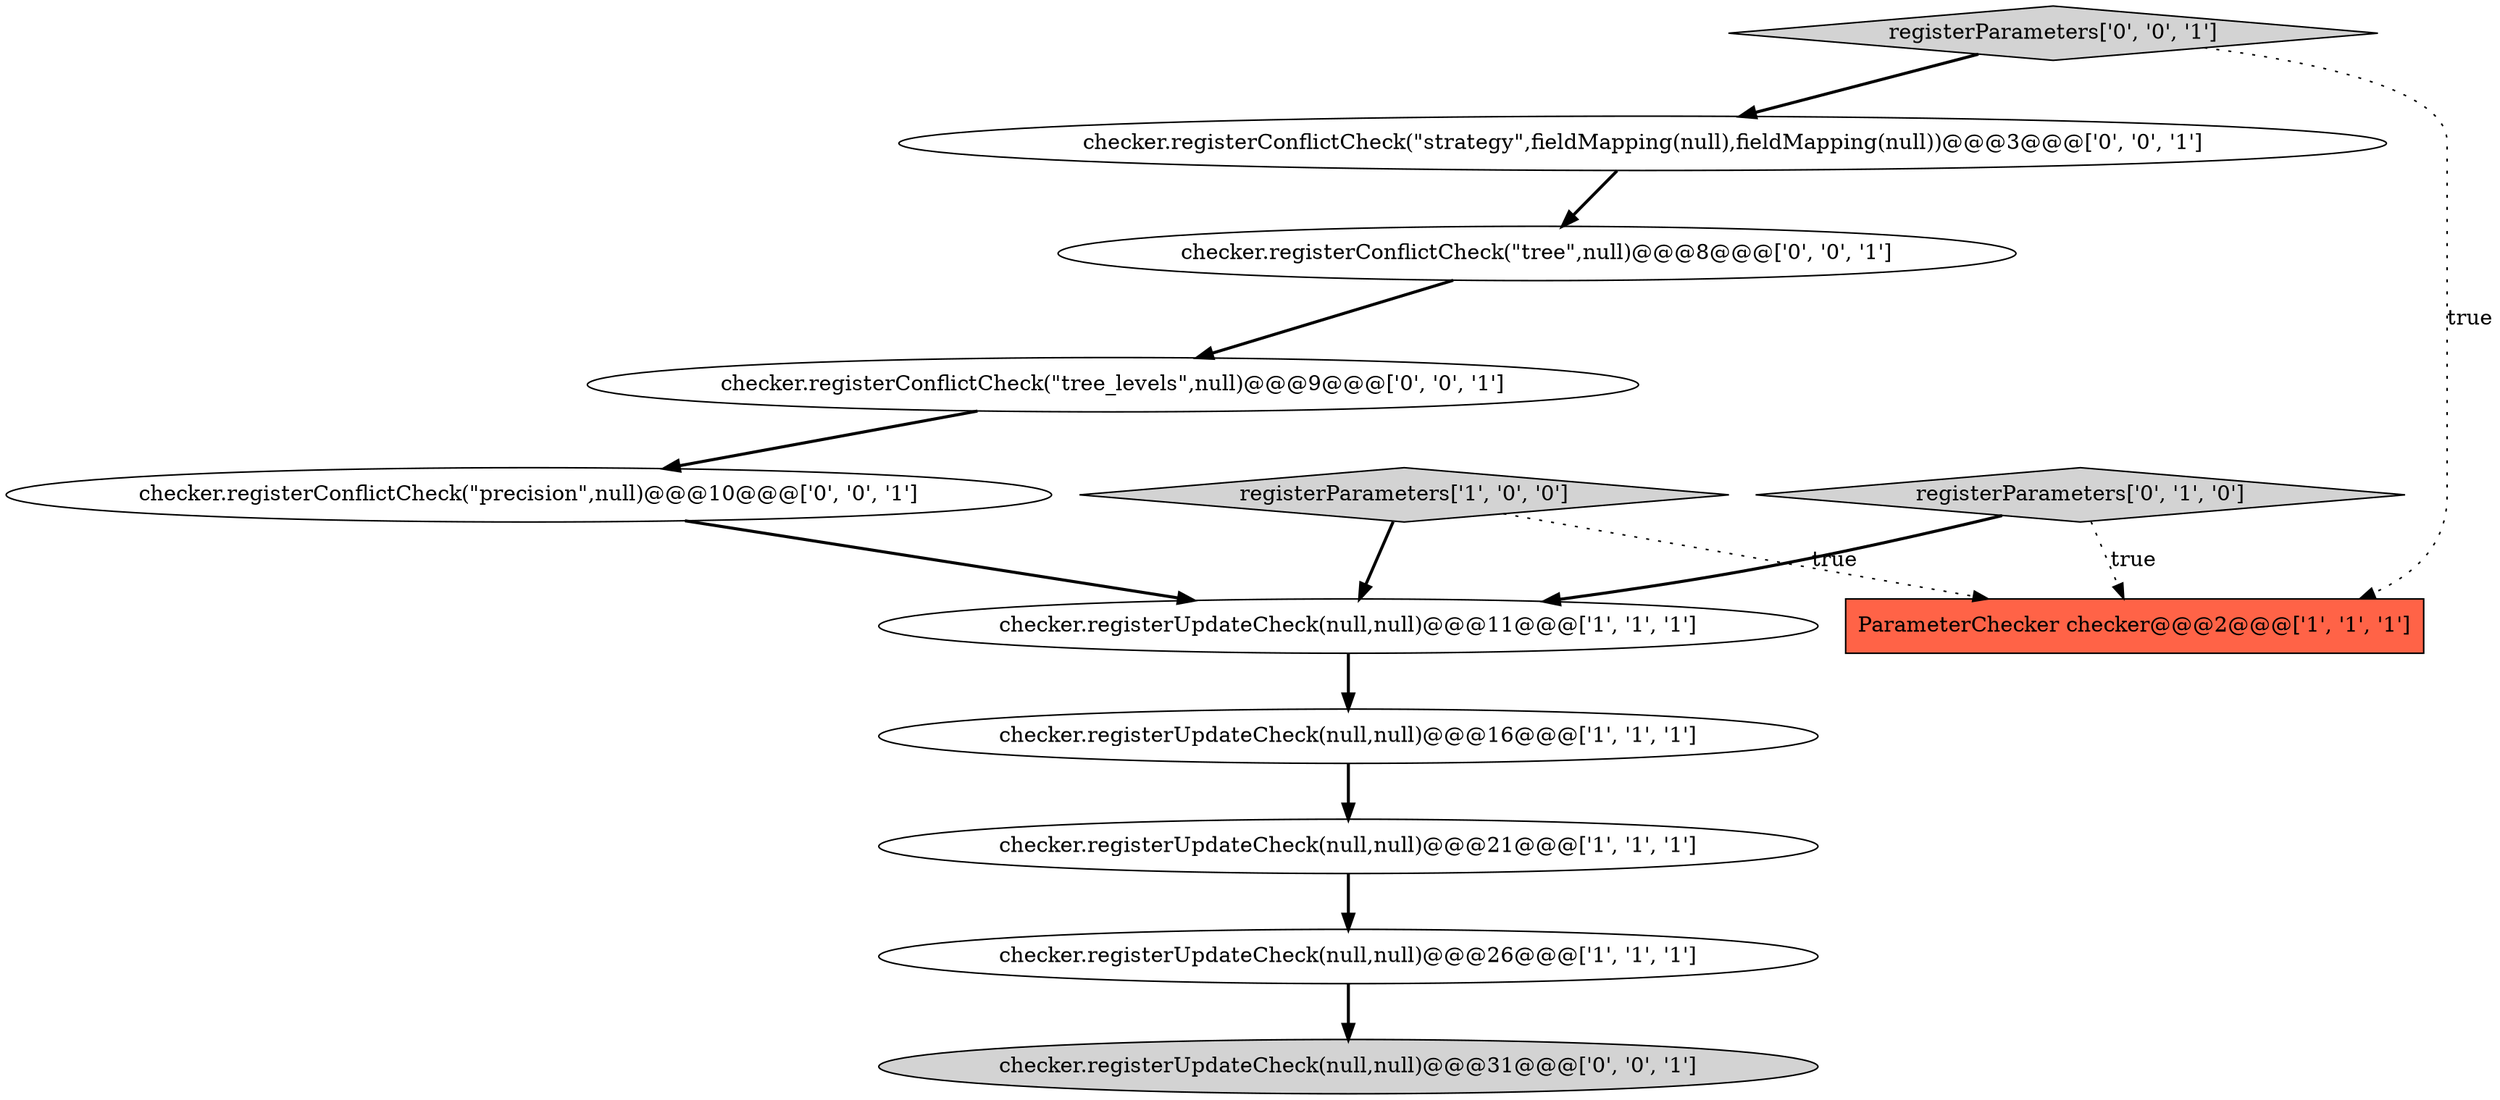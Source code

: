 digraph {
7 [style = filled, label = "checker.registerConflictCheck(\"tree\",null)@@@8@@@['0', '0', '1']", fillcolor = white, shape = ellipse image = "AAA0AAABBB3BBB"];
11 [style = filled, label = "checker.registerUpdateCheck(null,null)@@@31@@@['0', '0', '1']", fillcolor = lightgray, shape = ellipse image = "AAA0AAABBB3BBB"];
4 [style = filled, label = "checker.registerUpdateCheck(null,null)@@@11@@@['1', '1', '1']", fillcolor = white, shape = ellipse image = "AAA0AAABBB1BBB"];
2 [style = filled, label = "checker.registerUpdateCheck(null,null)@@@21@@@['1', '1', '1']", fillcolor = white, shape = ellipse image = "AAA0AAABBB1BBB"];
3 [style = filled, label = "ParameterChecker checker@@@2@@@['1', '1', '1']", fillcolor = tomato, shape = box image = "AAA0AAABBB1BBB"];
10 [style = filled, label = "checker.registerConflictCheck(\"precision\",null)@@@10@@@['0', '0', '1']", fillcolor = white, shape = ellipse image = "AAA0AAABBB3BBB"];
8 [style = filled, label = "registerParameters['0', '0', '1']", fillcolor = lightgray, shape = diamond image = "AAA0AAABBB3BBB"];
6 [style = filled, label = "registerParameters['0', '1', '0']", fillcolor = lightgray, shape = diamond image = "AAA0AAABBB2BBB"];
0 [style = filled, label = "checker.registerUpdateCheck(null,null)@@@26@@@['1', '1', '1']", fillcolor = white, shape = ellipse image = "AAA0AAABBB1BBB"];
1 [style = filled, label = "checker.registerUpdateCheck(null,null)@@@16@@@['1', '1', '1']", fillcolor = white, shape = ellipse image = "AAA0AAABBB1BBB"];
12 [style = filled, label = "checker.registerConflictCheck(\"tree_levels\",null)@@@9@@@['0', '0', '1']", fillcolor = white, shape = ellipse image = "AAA0AAABBB3BBB"];
9 [style = filled, label = "checker.registerConflictCheck(\"strategy\",fieldMapping(null),fieldMapping(null))@@@3@@@['0', '0', '1']", fillcolor = white, shape = ellipse image = "AAA0AAABBB3BBB"];
5 [style = filled, label = "registerParameters['1', '0', '0']", fillcolor = lightgray, shape = diamond image = "AAA0AAABBB1BBB"];
12->10 [style = bold, label=""];
2->0 [style = bold, label=""];
8->3 [style = dotted, label="true"];
7->12 [style = bold, label=""];
8->9 [style = bold, label=""];
10->4 [style = bold, label=""];
6->4 [style = bold, label=""];
1->2 [style = bold, label=""];
0->11 [style = bold, label=""];
5->4 [style = bold, label=""];
4->1 [style = bold, label=""];
6->3 [style = dotted, label="true"];
5->3 [style = dotted, label="true"];
9->7 [style = bold, label=""];
}
